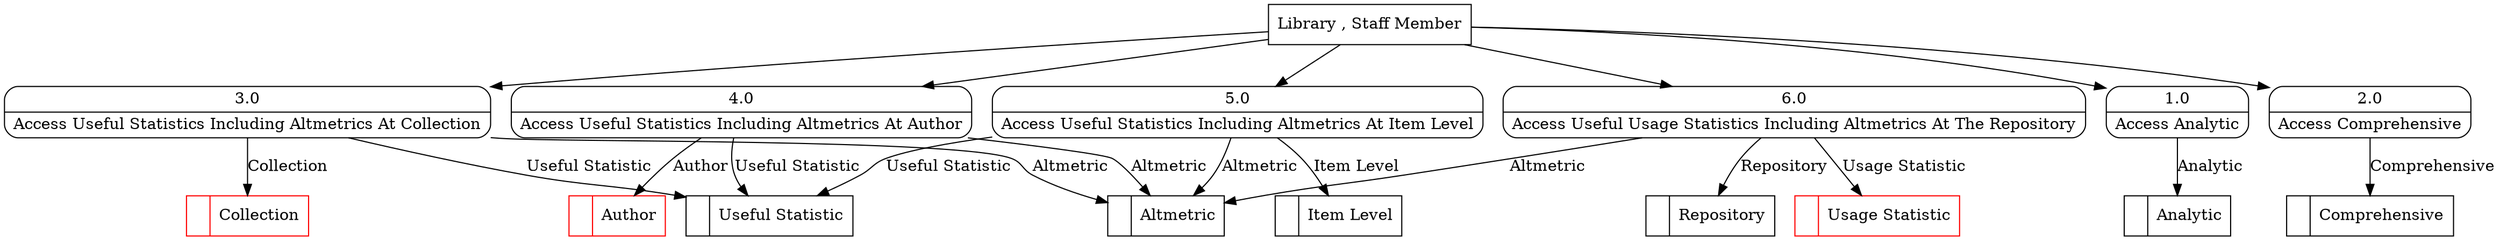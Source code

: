 digraph dfd2{ 
node[shape=record]
200 [label="<f0>  |<f1> Useful Statistic " ];
201 [label="<f0>  |<f1> Repository " ];
202 [label="<f0>  |<f1> Altmetric " ];
203 [label="<f0>  |<f1> Item Level " ];
204 [label="<f0>  |<f1> Analytic " ];
205 [label="<f0>  |<f1> Comprehensive " ];
206 [label="<f0>  |<f1> Author " color=red];
207 [label="<f0>  |<f1> Collection " color=red];
208 [label="<f0>  |<f1> Usage Statistic " color=red];
209 [label="Library , Staff Member" shape=box];
210 [label="{<f0> 1.0|<f1> Access Analytic }" shape=Mrecord];
211 [label="{<f0> 2.0|<f1> Access Comprehensive }" shape=Mrecord];
212 [label="{<f0> 3.0|<f1> Access Useful Statistics Including Altmetrics At Collection }" shape=Mrecord];
213 [label="{<f0> 4.0|<f1> Access Useful Statistics Including Altmetrics At Author }" shape=Mrecord];
214 [label="{<f0> 5.0|<f1> Access Useful Statistics Including Altmetrics At Item Level }" shape=Mrecord];
215 [label="{<f0> 6.0|<f1> Access Useful Usage Statistics Including Altmetrics At The Repository }" shape=Mrecord];
209 -> 210
209 -> 211
209 -> 212
209 -> 213
209 -> 214
209 -> 215
210 -> 204 [label="Analytic"]
211 -> 205 [label="Comprehensive"]
212 -> 207 [label="Collection"]
212 -> 200 [label="Useful Statistic"]
212 -> 202 [label="Altmetric"]
213 -> 200 [label="Useful Statistic"]
213 -> 206 [label="Author"]
213 -> 202 [label="Altmetric"]
214 -> 203 [label="Item Level"]
214 -> 200 [label="Useful Statistic"]
214 -> 202 [label="Altmetric"]
215 -> 208 [label="Usage Statistic"]
215 -> 202 [label="Altmetric"]
215 -> 201 [label="Repository"]
}